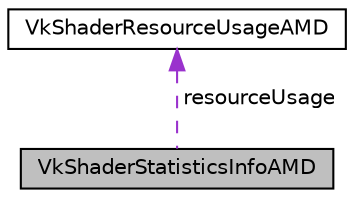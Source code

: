 digraph "VkShaderStatisticsInfoAMD"
{
 // LATEX_PDF_SIZE
  edge [fontname="Helvetica",fontsize="10",labelfontname="Helvetica",labelfontsize="10"];
  node [fontname="Helvetica",fontsize="10",shape=record];
  Node1 [label="VkShaderStatisticsInfoAMD",height=0.2,width=0.4,color="black", fillcolor="grey75", style="filled", fontcolor="black",tooltip=" "];
  Node2 -> Node1 [dir="back",color="darkorchid3",fontsize="10",style="dashed",label=" resourceUsage" ,fontname="Helvetica"];
  Node2 [label="VkShaderResourceUsageAMD",height=0.2,width=0.4,color="black", fillcolor="white", style="filled",URL="$d5/de2/structVkShaderResourceUsageAMD.html",tooltip=" "];
}
